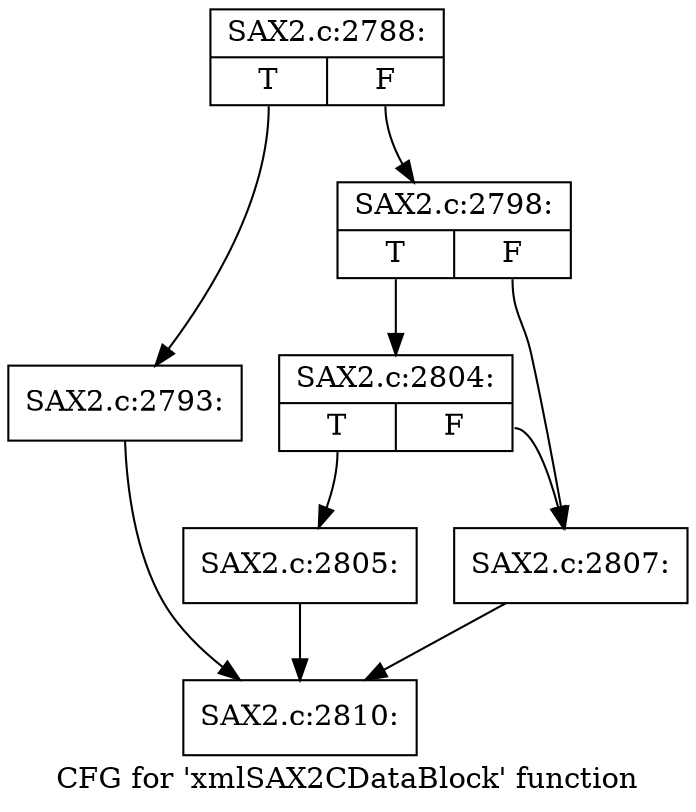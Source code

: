 digraph "CFG for 'xmlSAX2CDataBlock' function" {
	label="CFG for 'xmlSAX2CDataBlock' function";

	Node0x42970f0 [shape=record,label="{SAX2.c:2788:|{<s0>T|<s1>F}}"];
	Node0x42970f0:s0 -> Node0x429e560;
	Node0x42970f0:s1 -> Node0x429e5b0;
	Node0x429e560 [shape=record,label="{SAX2.c:2793:}"];
	Node0x429e560 -> Node0x429f660;
	Node0x429e5b0 [shape=record,label="{SAX2.c:2798:|{<s0>T|<s1>F}}"];
	Node0x429e5b0:s0 -> Node0x429f700;
	Node0x429e5b0:s1 -> Node0x429f6b0;
	Node0x429f700 [shape=record,label="{SAX2.c:2804:|{<s0>T|<s1>F}}"];
	Node0x429f700:s0 -> Node0x429f1d0;
	Node0x429f700:s1 -> Node0x429f6b0;
	Node0x429f1d0 [shape=record,label="{SAX2.c:2805:}"];
	Node0x429f1d0 -> Node0x429f660;
	Node0x429f6b0 [shape=record,label="{SAX2.c:2807:}"];
	Node0x429f6b0 -> Node0x429f660;
	Node0x429f660 [shape=record,label="{SAX2.c:2810:}"];
}
